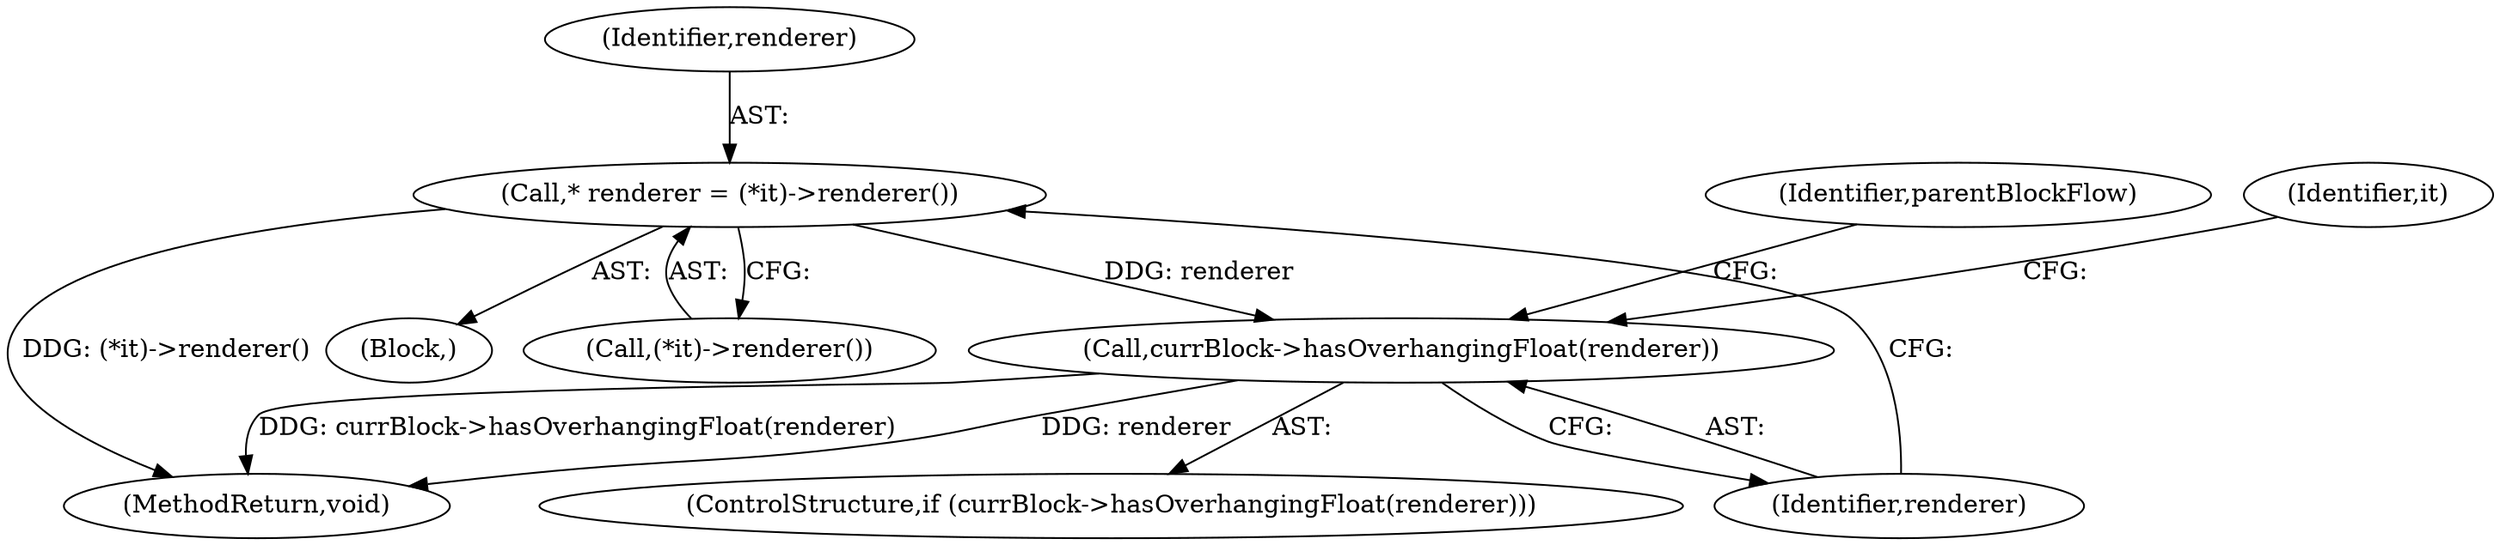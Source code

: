 digraph "0_Chrome_b2b21468c1f7f08b30a7c1755316f6026c50eb2a_2@pointer" {
"1000173" [label="(Call,* renderer = (*it)->renderer())"];
"1000177" [label="(Call,currBlock->hasOverhangingFloat(renderer))"];
"1000192" [label="(MethodReturn,void)"];
"1000177" [label="(Call,currBlock->hasOverhangingFloat(renderer))"];
"1000176" [label="(ControlStructure,if (currBlock->hasOverhangingFloat(renderer)))"];
"1000171" [label="(Block,)"];
"1000178" [label="(Identifier,renderer)"];
"1000175" [label="(Call,(*it)->renderer())"];
"1000174" [label="(Identifier,renderer)"];
"1000181" [label="(Identifier,parentBlockFlow)"];
"1000170" [label="(Identifier,it)"];
"1000173" [label="(Call,* renderer = (*it)->renderer())"];
"1000173" -> "1000171"  [label="AST: "];
"1000173" -> "1000175"  [label="CFG: "];
"1000174" -> "1000173"  [label="AST: "];
"1000175" -> "1000173"  [label="AST: "];
"1000178" -> "1000173"  [label="CFG: "];
"1000173" -> "1000192"  [label="DDG: (*it)->renderer()"];
"1000173" -> "1000177"  [label="DDG: renderer"];
"1000177" -> "1000176"  [label="AST: "];
"1000177" -> "1000178"  [label="CFG: "];
"1000178" -> "1000177"  [label="AST: "];
"1000181" -> "1000177"  [label="CFG: "];
"1000170" -> "1000177"  [label="CFG: "];
"1000177" -> "1000192"  [label="DDG: currBlock->hasOverhangingFloat(renderer)"];
"1000177" -> "1000192"  [label="DDG: renderer"];
}
